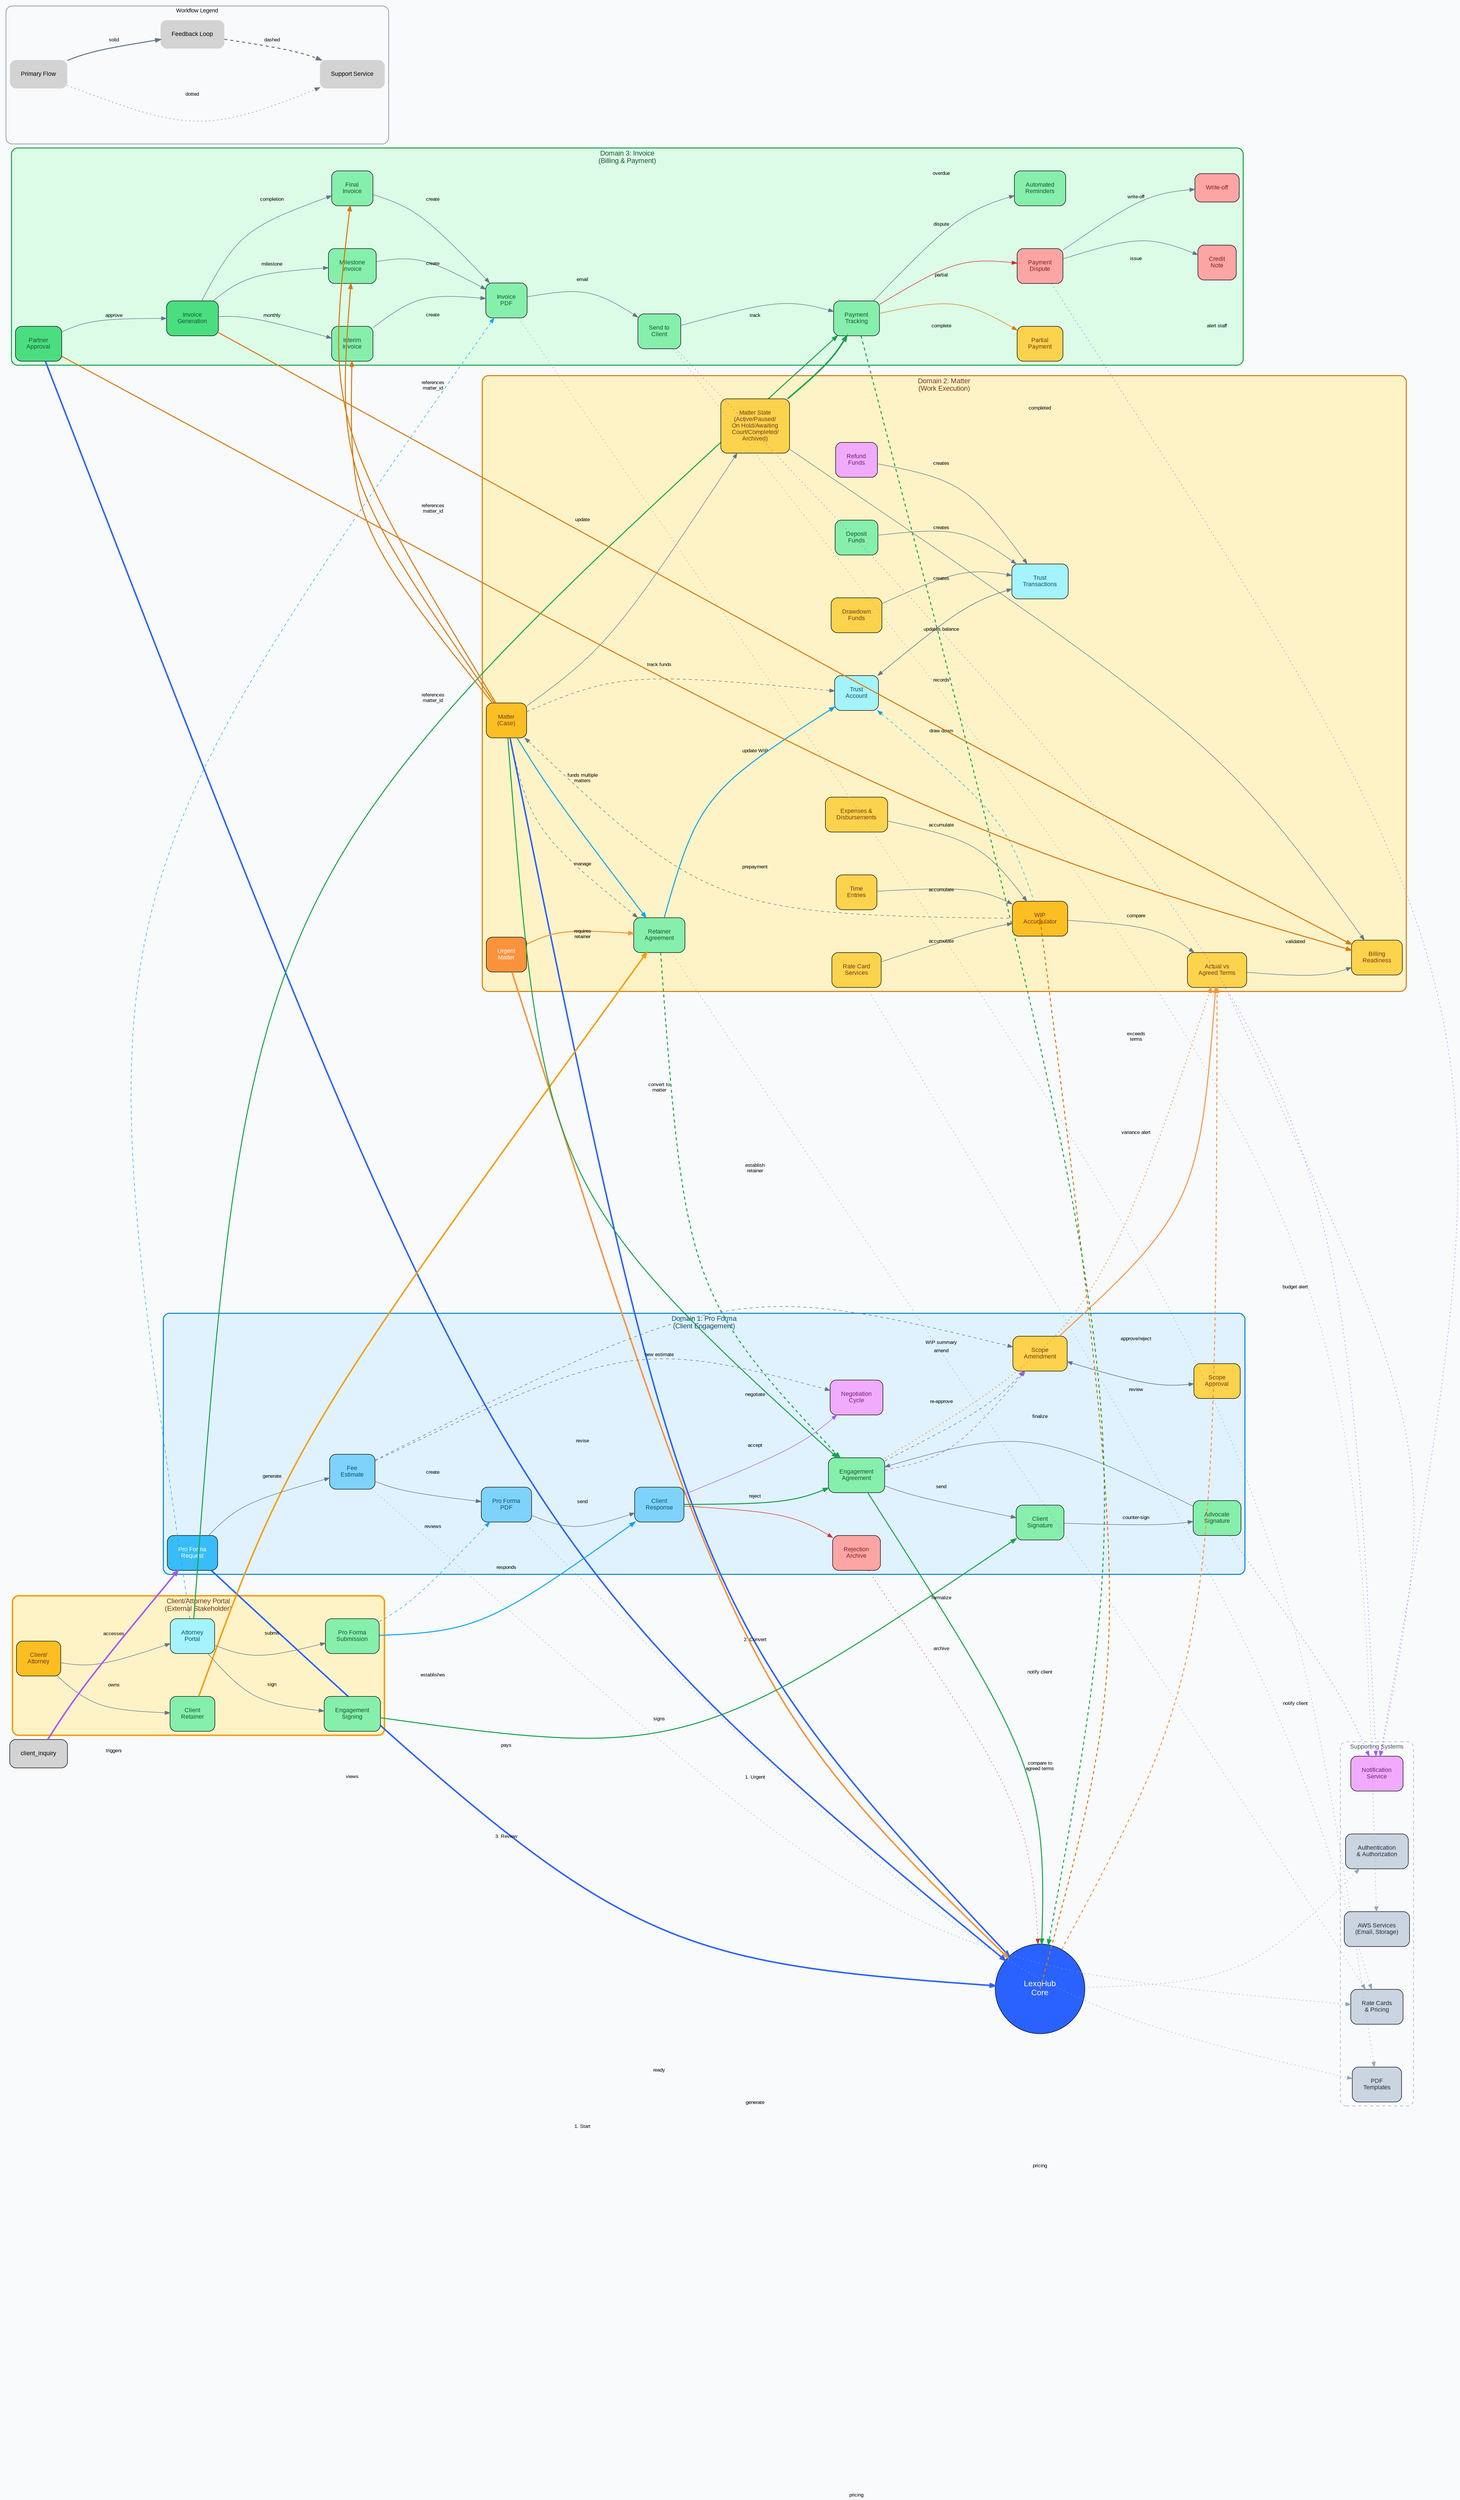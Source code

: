 digraph LexoHub {
    // Graph settings
    graph [
        rankdir=LR
        bgcolor="#f8fafc"
        fontname="Arial"
        fontsize=14
        splines=curved
        nodesep=1.2
        ranksep=2.0
    ]
    
    node [
        shape=box
        style="rounded,filled"
        fontname="Arial"
        fontsize=12
        margin=0.3
    ]
    
    edge [
        fontname="Arial"
        fontsize=10
        color="#64748b"
    ]

    // Central Hub
    hub [
        label="LexoHub\nCore"
        shape=circle
        width=2.5
        height=2.5
        fillcolor="#2962FF"
        fontcolor=white
        fontsize=16
        style="filled"
    ]

    // Domain 0: Client/Attorney (External Stakeholder)
    subgraph cluster_client {
        label="Client/Attorney Portal\n(External Stakeholder)"
        style="rounded,filled"
        fillcolor="#fef3c7"
        color="#f59e0b"
        fontsize=14
        fontcolor="#78350f"
        penwidth=3

        client [label="Client/\nAttorney" fillcolor="#fbbf24" fontcolor="#78350f" shape=box style="rounded,filled"]
        client_retainer [label="Client\nRetainer" fillcolor="#86efac" fontcolor="#14532d"]
        client_portal [label="Attorney\nPortal" fillcolor="#a5f3fc" fontcolor="#0c4a6e"]
        attorney_proforma_page [label="Pro Forma\nSubmission" fillcolor="#86efac" fontcolor="#14532d"]
        attorney_engagement_page [label="Engagement\nSigning" fillcolor="#86efac" fontcolor="#14532d"]
        
        client -> client_retainer [label="owns"]
        client -> client_portal [label="accesses"]
        client_portal -> attorney_proforma_page [label="submit"]
        client_portal -> attorney_engagement_page [label="sign"]
    }

    // Domain 1: Pro Forma (Step 1)
    subgraph cluster_proforma {
        label="Domain 1: Pro Forma\n(Client Engagement)"
        style="rounded,filled"
        fillcolor="#e0f2fe"
        color="#0284c7"
        fontsize=14
        fontcolor="#0c4a6e"
        penwidth=2

        proforma_request [label="Pro Forma\nRequest" fillcolor="#38bdf8" fontcolor=white]
        proforma_estimate [label="Fee\nEstimate" fillcolor="#7dd3fc" fontcolor="#0c4a6e"]
        proforma_pdf [label="Pro Forma\nPDF" fillcolor="#7dd3fc" fontcolor="#0c4a6e"]
        client_approval [label="Client\nResponse" fillcolor="#7dd3fc" fontcolor="#0c4a6e"]
        negotiation [label="Negotiation\nCycle" fillcolor="#f0abfc" fontcolor="#701a75"]
        rejection [label="Rejection\nArchive" fillcolor="#fca5a5" fontcolor="#7f1d1d"]
        engagement_agreement [label="Engagement\nAgreement" fillcolor="#86efac" fontcolor="#14532d"]
        client_signature [label="Client\nSignature" fillcolor="#86efac" fontcolor="#14532d"]
        advocate_signature [label="Advocate\nSignature" fillcolor="#86efac" fontcolor="#14532d"]
        scope_change [label="Scope\nAmendment" fillcolor="#fcd34d" fontcolor="#78350f"]
        scope_approval [label="Scope\nApproval" fillcolor="#fcd34d" fontcolor="#78350f"]
        
        proforma_request -> proforma_estimate [label="generate"]
        proforma_estimate -> proforma_pdf [label="create"]
        proforma_pdf -> client_approval [label="send"]
        client_approval -> engagement_agreement [label="accept" color="#16a34a" penwidth=2]
        client_approval -> negotiation [label="negotiate" color="#a855f7"]
        client_approval -> rejection [label="reject" color="#dc2626"]
        negotiation -> proforma_estimate [label="revise" style=dashed]
        engagement_agreement -> client_signature [label="send"]
        client_signature -> advocate_signature [label="counter-sign"]
        advocate_signature -> engagement_agreement [label="finalize" dir=back]
        engagement_agreement -> scope_change [label="amend" style=dashed]
        scope_change -> scope_approval [label="review"]
        scope_approval -> scope_change [label="approve/reject" dir=back]
        scope_change -> proforma_estimate [label="new estimate" style=dashed]
    }

    // Domain 2: Matter (Step 2)
    subgraph cluster_matter {
        label="Domain 2: Matter\n(Work Execution)"
        style="rounded,filled"
        fillcolor="#fef3c7"
        color="#d97706"
        fontsize=14
        fontcolor="#78350f"
        penwidth=2

        matter [label="Matter\n(Case)" fillcolor="#fbbf24" fontcolor="#78350f"]
        urgent_matter [label="Urgent\nMatter" fillcolor="#fb923c" fontcolor=white]
        retainer [label="Retainer\nAgreement" fillcolor="#86efac" fontcolor="#14532d"]
        trust_account [label="Trust\nAccount" fillcolor="#a5f3fc" fontcolor="#0c4a6e"]
        trust_transactions [label="Trust\nTransactions" fillcolor="#a5f3fc" fontcolor="#0c4a6e"]
        trust_deposit [label="Deposit\nFunds" fillcolor="#86efac" fontcolor="#14532d"]
        trust_drawdown [label="Drawdown\nFunds" fillcolor="#fcd34d" fontcolor="#78350f"]
        trust_refund [label="Refund\nFunds" fillcolor="#f0abfc" fontcolor="#701a75"]
        
        matter_state [label="Matter State\n(Active/Paused/\nOn Hold/Awaiting\nCourt/Completed/\nArchived)" fillcolor="#fcd34d" fontcolor="#78350f"]
        
        time_entries [label="Time\nEntries" fillcolor="#fcd34d" fontcolor="#78350f"]
        expenses [label="Expenses &\nDisbursements" fillcolor="#fcd34d" fontcolor="#78350f"]
        services [label="Rate Card\nServices" fillcolor="#fcd34d" fontcolor="#78350f"]
        
        wip_accumulator [label="WIP\nAccumulator" fillcolor="#fbbf24" fontcolor="#78350f"]
        cost_tracking [label="Actual vs\nAgreed Terms" fillcolor="#fcd34d" fontcolor="#78350f"]
        billing_review [label="Billing\nReadiness" fillcolor="#fcd34d" fontcolor="#78350f"]
        
        matter -> matter_state [label="update"]
        matter -> retainer [label="manage" style=dashed]
        matter -> trust_account [label="track funds" style=dashed]
        
        trust_account -> trust_transactions [label="records"]
        trust_deposit -> trust_transactions [label="creates"]
        trust_drawdown -> trust_transactions [label="creates"]
        trust_refund -> trust_transactions [label="creates"]
        trust_transactions -> trust_account [label="updates balance" dir=back]
        
        time_entries -> wip_accumulator [label="accumulate"]
        expenses -> wip_accumulator [label="accumulate"]
        services -> wip_accumulator [label="accumulate"]
        
        wip_accumulator -> matter [label="update WIP" style=dashed dir=back]
        wip_accumulator -> cost_tracking [label="compare"]
        
        matter_state -> billing_review [label="completed"]
        cost_tracking -> billing_review [label="validated"]
    }

    // Domain 3: Invoice (Step 3)
    subgraph cluster_invoice {
        label="Domain 3: Invoice\n(Billing & Payment)"
        style="rounded,filled"
        fillcolor="#dcfce7"
        color="#16a34a"
        fontsize=14
        fontcolor="#14532d"
        penwidth=2

        partner_approval [label="Partner\nApproval" fillcolor="#4ade80" fontcolor="#14532d"]
        invoice_gen [label="Invoice\nGeneration" fillcolor="#4ade80" fontcolor="#14532d"]
        interim_invoice [label="Interim\nInvoice" fillcolor="#86efac" fontcolor="#14532d"]
        milestone_invoice [label="Milestone\nInvoice" fillcolor="#86efac" fontcolor="#14532d"]
        final_invoice [label="Final\nInvoice" fillcolor="#86efac" fontcolor="#14532d"]
        invoice_pdf [label="Invoice\nPDF" fillcolor="#86efac" fontcolor="#14532d"]
        invoice_send [label="Send to\nClient" fillcolor="#86efac" fontcolor="#14532d"]
        payment [label="Payment\nTracking" fillcolor="#86efac" fontcolor="#14532d"]
        partial_payment [label="Partial\nPayment" fillcolor="#fcd34d" fontcolor="#78350f"]
        dispute [label="Payment\nDispute" fillcolor="#fca5a5" fontcolor="#7f1d1d"]
        credit_note [label="Credit\nNote" fillcolor="#fca5a5" fontcolor="#7f1d1d"]
        write_off [label="Write-off" fillcolor="#fca5a5" fontcolor="#7f1d1d"]
        reminders [label="Automated\nReminders" fillcolor="#86efac" fontcolor="#14532d"]
        
        partner_approval -> invoice_gen [label="approve"]
        invoice_gen -> interim_invoice [label="monthly"]
        invoice_gen -> milestone_invoice [label="milestone"]
        invoice_gen -> final_invoice [label="completion"]
        interim_invoice -> invoice_pdf [label="create"]
        milestone_invoice -> invoice_pdf [label="create"]
        final_invoice -> invoice_pdf [label="create"]
        invoice_pdf -> invoice_send [label="email"]
        invoice_send -> payment [label="track"]
        payment -> partial_payment [label="partial" color="#d97706"]
        payment -> dispute [label="dispute" color="#dc2626"]
        payment -> reminders [label="overdue"]
        dispute -> credit_note [label="issue"]
        dispute -> write_off [label="write-off"]
    }
    
    // Hub connections to domains
    client_inquiry -> proforma_request [label="triggers" penwidth=3 color="#a855f7"]
    hub -> proforma_request [label="1. Start" penwidth=3 color="#2962FF"]
    hub -> urgent_matter [label="1. Urgent" penwidth=3 color="#fb923c" style=bold]
    engagement_agreement -> hub [label="formalize" penwidth=2 color="#16a34a"]
    rejection -> hub [label="archive" penwidth=1 color="#dc2626" style=dotted]
    
    hub -> matter [label="2. Convert" penwidth=3 color="#2962FF"]
    hub -> partner_approval [label="3. Review" penwidth=3 color="#2962FF"]
    
    wip_accumulator -> hub [label="WIP summary" penwidth=2 color="#d97706" style=dashed]
    cost_tracking -> hub [label="variance alert" penwidth=2 color="#fb923c" style=dashed]
    payment -> hub [label="complete" penwidth=2 color="#16a34a" style=dashed]

    // Cross-domain workflows
    client_retainer -> retainer [label="establishes" color="#f59e0b" penwidth=3 style=bold]
    attorney_proforma_page -> proforma_pdf [label="reviews" color="#0ea5e9" style=dashed]
    attorney_proforma_page -> client_approval [label="responds" color="#0ea5e9" penwidth=2]
    attorney_engagement_page -> client_signature [label="signs" color="#16a34a" penwidth=2]
    client_portal -> invoice_pdf [label="views" color="#0ea5e9" style=dashed]
    client_portal -> payment [label="pays" color="#16a34a" penwidth=2]
    
    engagement_agreement -> matter [label="convert to\nmatter" color="#16a34a" penwidth=2 style=bold]
    engagement_agreement -> retainer [label="establish\nretainer" color="#16a34a" penwidth=2 style=dashed]
    urgent_matter -> retainer [label="requires\nretainer" color="#fb923c" penwidth=2 style=bold]
    
    retainer -> trust_account [label="prepayment" color="#0ea5e9" penwidth=2]
    retainer -> matter [label="funds multiple\nmatters" color="#0ea5e9" penwidth=2 style=bold]
    trust_account -> wip_accumulator [label="draw down" color="#0ea5e9" style=dashed dir=back]
    
    cost_tracking -> engagement_agreement [label="compare to\nagreed terms" color="#fb923c" penwidth=2 style=dotted]
    cost_tracking -> scope_change [label="exceeds\nterms" color="#fb923c" penwidth=2 style=bold]
    scope_change -> engagement_agreement [label="re-approve" color="#a855f7" style=dashed]
    
    billing_review -> partner_approval [label="ready" penwidth=2 color="#d97706"]
    billing_review -> invoice_gen [label="generate" color="#d97706" penwidth=2 style=bold]
    
    interim_invoice -> matter [label="references\nmatter_id" color="#d97706" penwidth=2 dir=back]
    milestone_invoice -> matter [label="references\nmatter_id" color="#d97706" penwidth=2 dir=back]
    final_invoice -> matter [label="references\nmatter_id" color="#d97706" penwidth=2 dir=back]
    
    // NEW: Explicit closing/archiving workflow
    payment -> matter_state [label="final payment received" color="#16a34a" penwidth=3 style=bold]

    // Supporting systems (satellites)
    subgraph cluster_support {
        label="Supporting Systems"
        style="rounded,dashed"
        fillcolor="#f1f5f9"
        color="#94a3b8"
        fontsize=12
        fontcolor="#475569"

        auth [label="Authentication\n& Authorization" fillcolor="#cbd5e1" fontcolor="#1e293b"]
        templates [label="PDF\nTemplates" fillcolor="#cbd5e1" fontcolor="#1e293b"]
        aws [label="AWS Services\n(Email, Storage)" fillcolor="#cbd5e1" fontcolor="#1e293b"]
        rate_cards [label="Rate Cards\n& Pricing" fillcolor="#cbd5e1" fontcolor="#1e293b"]
        notifications [label="Notification\nService" fillcolor="#f0abfc" fontcolor="#701a75"]
    }

    // Support connections
    hub -> auth [style=dotted color="#94a3b8"]
    invoice_pdf -> templates [style=dotted color="#94a3b8"]
    proforma_pdf -> templates [style=dotted color="#94a3b8"]
    invoice_send -> aws [style=dotted color="#94a3b8"]
    services -> rate_cards [style=dotted color="#94a3b8"]
    proforma_estimate -> rate_cards [label="pricing" style=dotted color="#94a3b8"]
    retainer -> rate_cards [label="pricing" style=dotted color="#94a3b8"]
    
    // NEW: Notification triggers
    advocate_signature -> notifications [label="notify client" style=dotted color="#a855f7"]
    invoice_send -> notifications [label="notify client" style=dotted color="#a855f7"]
    dispute -> notifications [label="alert staff" style=dotted color="#a855f7"]
    cost_tracking -> notifications [label="budget alert" style=dotted color="#a855f7"]

    // Legend
    subgraph cluster_legend {
        label="Workflow Legend"
        style="rounded"
        fillcolor=white
        color="#64748b"
        fontsize=11

        legend_primary [label="Primary Flow" shape=plaintext]
        legend_feedback [label="Feedback Loop" shape=plaintext]
        legend_support [label="Support Service" shape=plaintext]
        
        legend_primary -> legend_feedback [label="solid" penwidth=2]
        legend_feedback -> legend_support [label="dashed" style=dashed penwidth=2]
        legend_support -> legend_primary [label="dotted" style=dotted]
    }
}